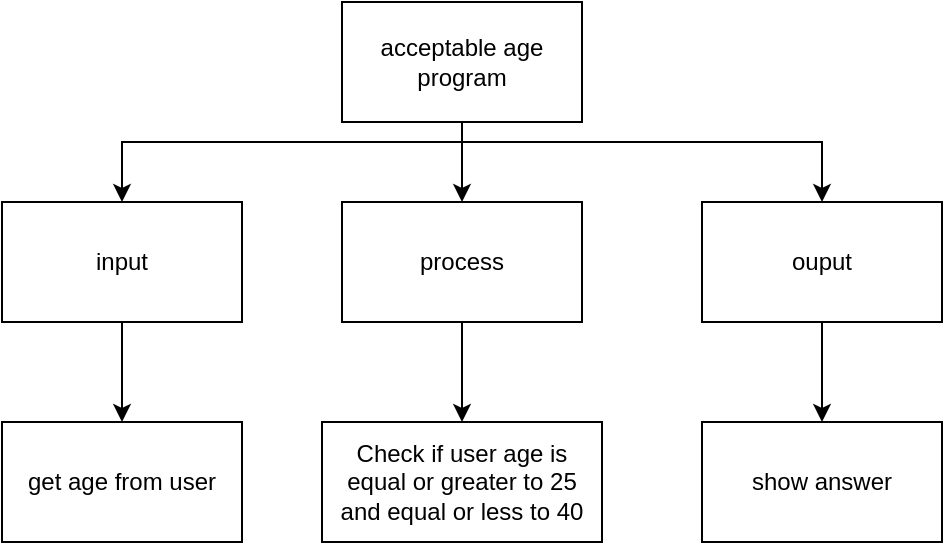 <mxfile>
    <diagram id="e8Tzq05pN_oPMA1gYPca" name="Page-1">
        <mxGraphModel dx="643" dy="452" grid="1" gridSize="10" guides="1" tooltips="1" connect="1" arrows="1" fold="1" page="1" pageScale="1" pageWidth="827" pageHeight="1169" math="0" shadow="0">
            <root>
                <mxCell id="0"/>
                <mxCell id="1" parent="0"/>
                <mxCell id="9" style="edgeStyle=none;html=1;exitX=0.5;exitY=1;exitDx=0;exitDy=0;fontFamily=Helvetica;fontSize=12;fontColor=#FFFFFF;" edge="1" parent="1" source="2" target="8">
                    <mxGeometry relative="1" as="geometry"/>
                </mxCell>
                <mxCell id="10" style="edgeStyle=none;html=1;entryX=0.5;entryY=0;entryDx=0;entryDy=0;fontFamily=Helvetica;fontSize=12;fontColor=#FFFFFF;rounded=0;" edge="1" parent="1" target="3">
                    <mxGeometry relative="1" as="geometry">
                        <mxPoint x="340" y="130" as="sourcePoint"/>
                        <Array as="points">
                            <mxPoint x="170" y="130"/>
                        </Array>
                    </mxGeometry>
                </mxCell>
                <mxCell id="11" style="edgeStyle=none;rounded=0;html=1;entryX=0.5;entryY=0;entryDx=0;entryDy=0;fontFamily=Helvetica;fontSize=12;fontColor=#FFFFFF;" edge="1" parent="1" target="7">
                    <mxGeometry relative="1" as="geometry">
                        <mxPoint x="340" y="130" as="sourcePoint"/>
                        <Array as="points">
                            <mxPoint x="520" y="130"/>
                        </Array>
                    </mxGeometry>
                </mxCell>
                <mxCell id="2" value="acceptable age program" style="whiteSpace=wrap;html=1;" vertex="1" parent="1">
                    <mxGeometry x="280" y="60" width="120" height="60" as="geometry"/>
                </mxCell>
                <mxCell id="12" style="edgeStyle=none;rounded=0;html=1;exitX=0.5;exitY=1;exitDx=0;exitDy=0;fontFamily=Helvetica;fontSize=12;fontColor=#FFFFFF;" edge="1" parent="1" source="3" target="6">
                    <mxGeometry relative="1" as="geometry"/>
                </mxCell>
                <mxCell id="3" value="input" style="whiteSpace=wrap;html=1;" vertex="1" parent="1">
                    <mxGeometry x="110" y="160" width="120" height="60" as="geometry"/>
                </mxCell>
                <mxCell id="4" value="show answer" style="whiteSpace=wrap;html=1;" vertex="1" parent="1">
                    <mxGeometry x="460" y="270" width="120" height="60" as="geometry"/>
                </mxCell>
                <mxCell id="5" value="&lt;span id=&quot;docs-internal-guid-460d8ec7-7fff-c695-106f-e52589a93b17&quot;&gt;&lt;span style=&quot;vertical-align: baseline&quot;&gt;&lt;font style=&quot;font-size: 12px&quot; color=&quot;#000000&quot;&gt;Check if user age is equal or greater to 25 and equal or less to 40&lt;/font&gt;&lt;/span&gt;&lt;/span&gt;" style="whiteSpace=wrap;html=1;" vertex="1" parent="1">
                    <mxGeometry x="270" y="270" width="140" height="60" as="geometry"/>
                </mxCell>
                <mxCell id="6" value="get age from user" style="whiteSpace=wrap;html=1;" vertex="1" parent="1">
                    <mxGeometry x="110" y="270" width="120" height="60" as="geometry"/>
                </mxCell>
                <mxCell id="14" style="edgeStyle=none;rounded=0;html=1;exitX=0.5;exitY=1;exitDx=0;exitDy=0;fontFamily=Helvetica;fontSize=12;fontColor=#FFFFFF;" edge="1" parent="1" source="7" target="4">
                    <mxGeometry relative="1" as="geometry"/>
                </mxCell>
                <mxCell id="7" value="ouput" style="whiteSpace=wrap;html=1;" vertex="1" parent="1">
                    <mxGeometry x="460" y="160" width="120" height="60" as="geometry"/>
                </mxCell>
                <mxCell id="13" style="edgeStyle=none;rounded=0;html=1;exitX=0.5;exitY=1;exitDx=0;exitDy=0;fontFamily=Helvetica;fontSize=12;fontColor=#FFFFFF;" edge="1" parent="1" source="8" target="5">
                    <mxGeometry relative="1" as="geometry"/>
                </mxCell>
                <mxCell id="8" value="process" style="whiteSpace=wrap;html=1;" vertex="1" parent="1">
                    <mxGeometry x="280" y="160" width="120" height="60" as="geometry"/>
                </mxCell>
            </root>
        </mxGraphModel>
    </diagram>
</mxfile>